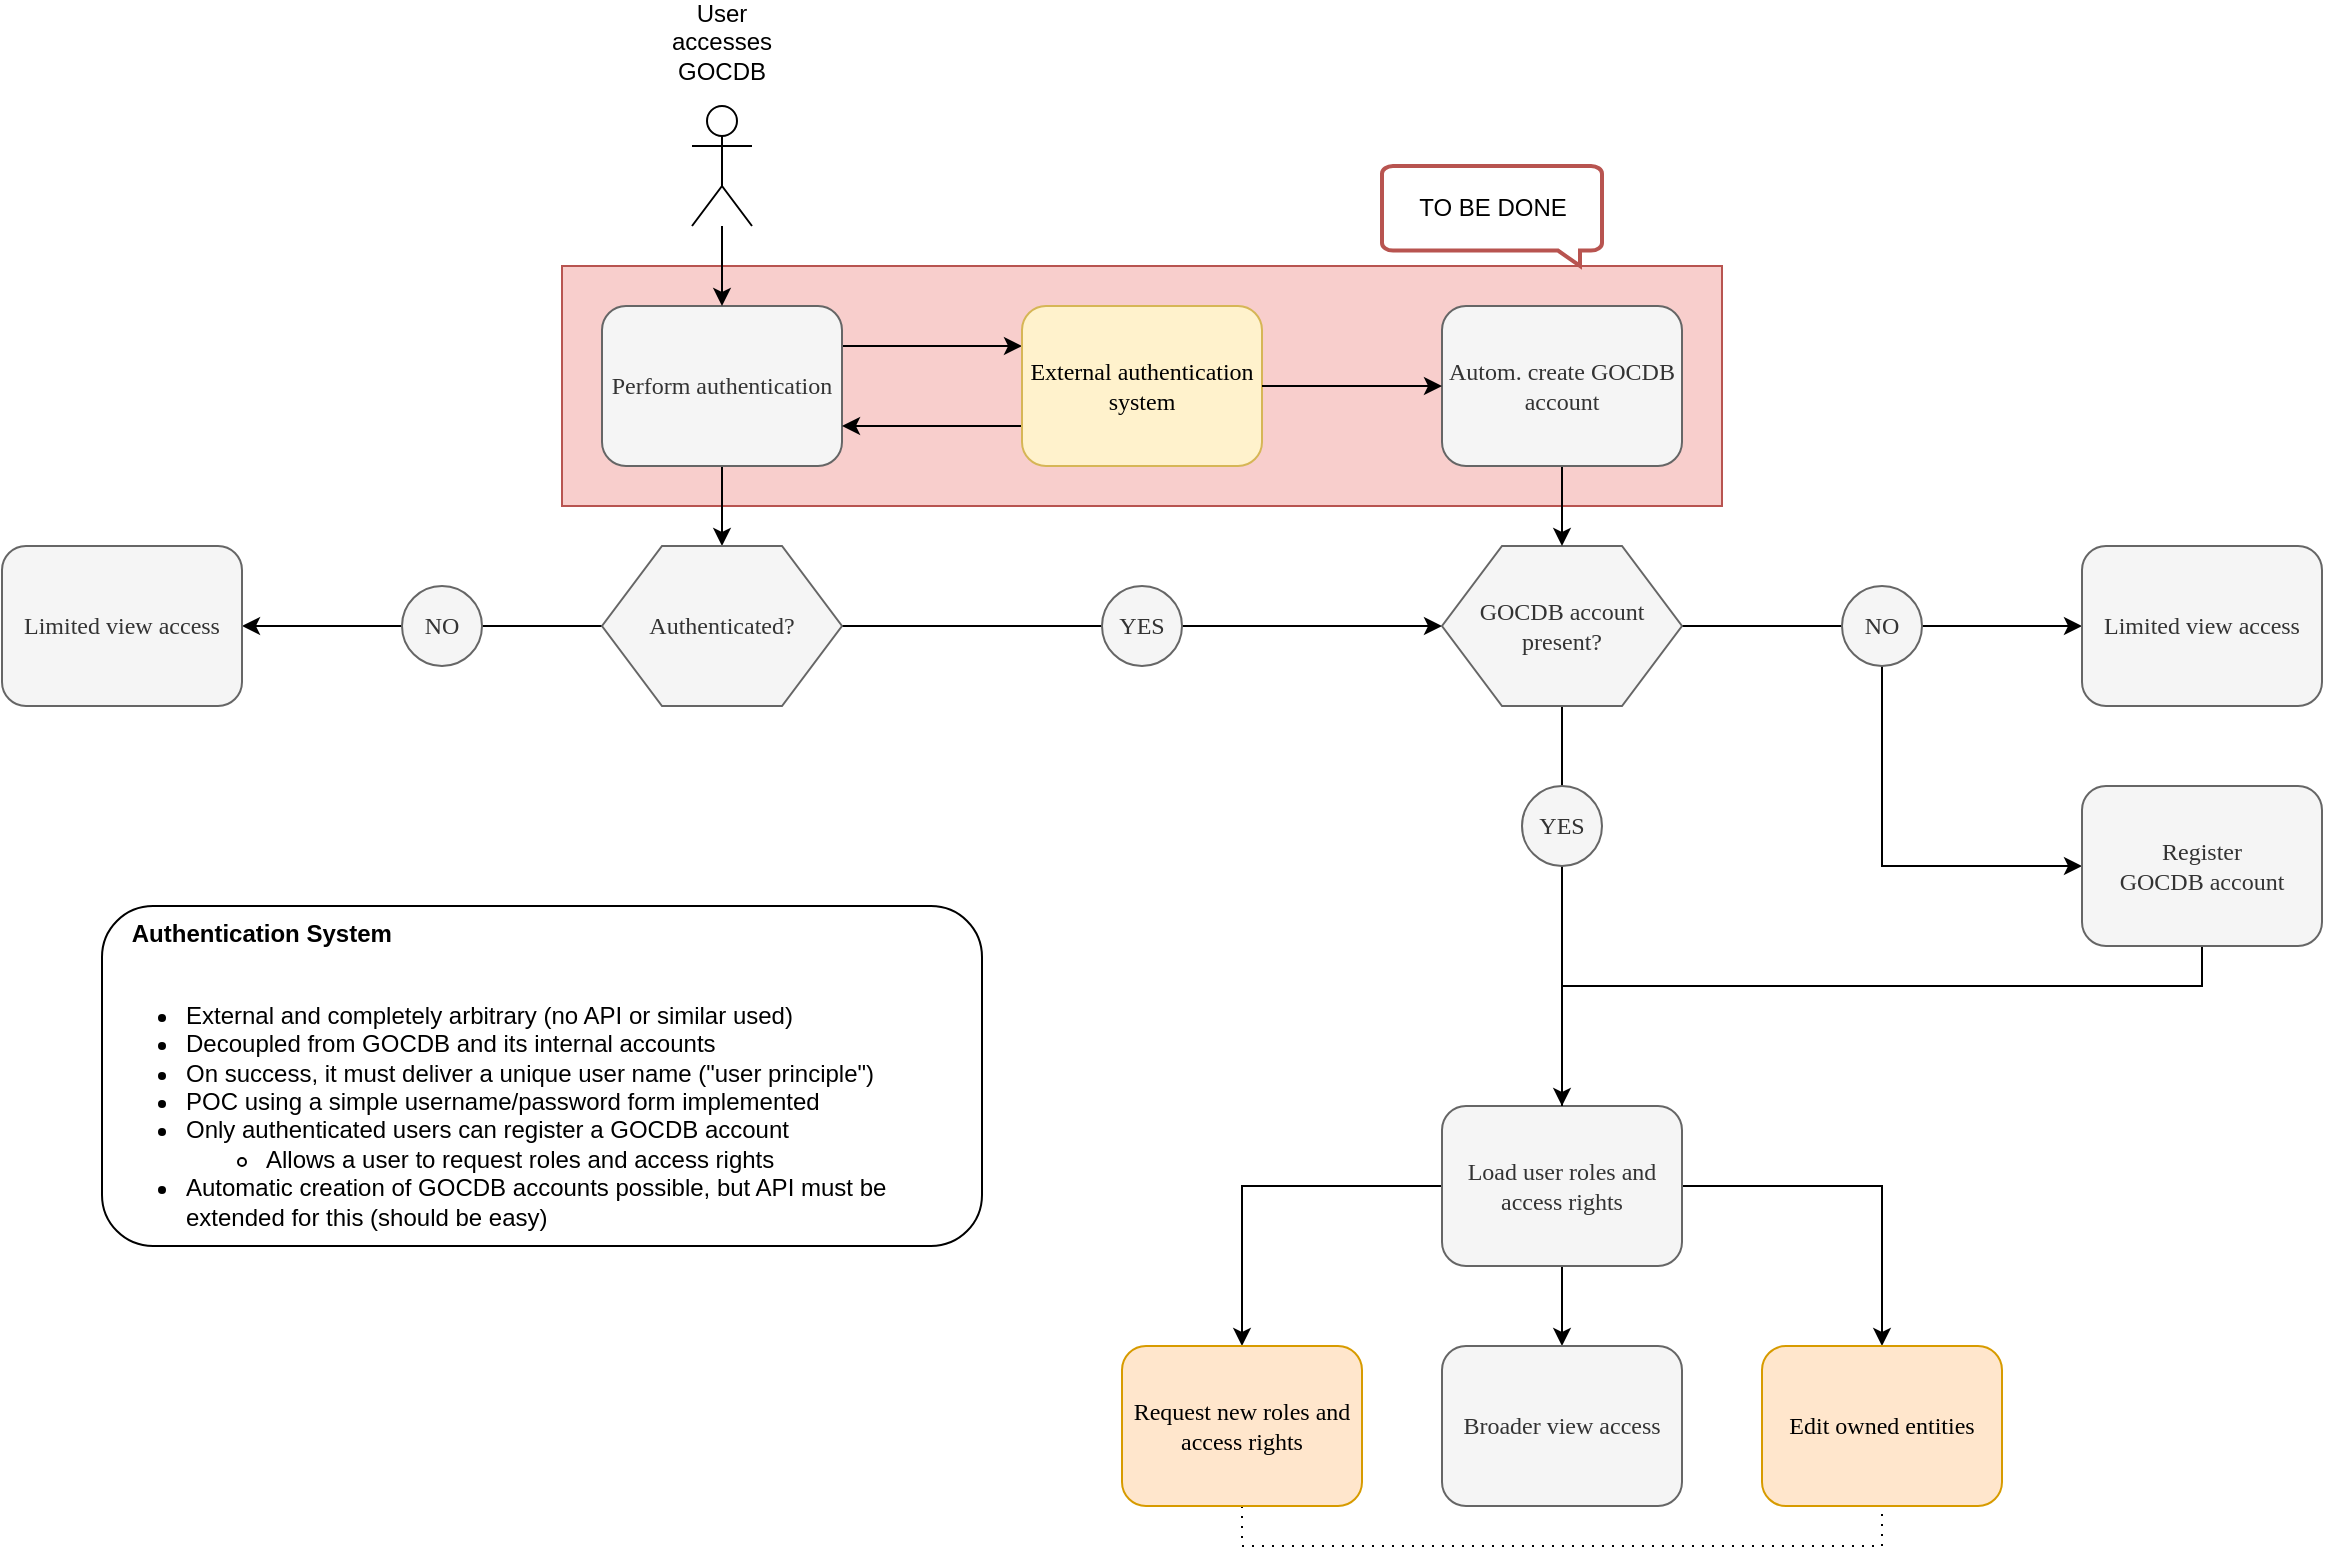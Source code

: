 <mxfile version="14.1.8" type="device"><diagram id="IAEAvfZ6SddZe4me4Cga" name="GOCDB auth. flow"><mxGraphModel dx="2062" dy="1182" grid="1" gridSize="10" guides="1" tooltips="1" connect="1" arrows="1" fold="1" page="1" pageScale="1" pageWidth="1920" pageHeight="1200" math="0" shadow="0"><root><mxCell id="XeUirWRKK5ZKF9riS_VE-0"/><mxCell id="XeUirWRKK5ZKF9riS_VE-1" parent="XeUirWRKK5ZKF9riS_VE-0"/><mxCell id="yLSOiLr1CpfF5XsoVxte-28" value="" style="rounded=0;whiteSpace=wrap;html=1;fillColor=#f8cecc;strokeColor=#B85450;" parent="XeUirWRKK5ZKF9riS_VE-1" vertex="1"><mxGeometry x="840" y="140" width="580" height="120" as="geometry"/></mxCell><mxCell id="3v8_zGdzhzV6cXb28pYp-3" style="edgeStyle=none;rounded=0;orthogonalLoop=1;jettySize=auto;html=1;endArrow=classic;" parent="XeUirWRKK5ZKF9riS_VE-1" source="EuFH3_j8wq3mi0vEzwfO-0" target="3v8_zGdzhzV6cXb28pYp-2" edge="1"><mxGeometry relative="1" as="geometry"/></mxCell><mxCell id="yLSOiLr1CpfF5XsoVxte-26" style="edgeStyle=orthogonalEdgeStyle;rounded=0;orthogonalLoop=1;jettySize=auto;html=1;endArrow=classic;" parent="XeUirWRKK5ZKF9riS_VE-1" source="EuFH3_j8wq3mi0vEzwfO-0" target="yLSOiLr1CpfF5XsoVxte-25" edge="1"><mxGeometry relative="1" as="geometry"><Array as="points"><mxPoint x="1030" y="180"/><mxPoint x="1030" y="180"/></Array></mxGeometry></mxCell><mxCell id="EuFH3_j8wq3mi0vEzwfO-0" value="Perform authentication" style="rounded=1;whiteSpace=wrap;html=1;shadow=0;labelBackgroundColor=none;strokeWidth=1;fontFamily=Verdana;fontSize=12;align=center;fillColor=#f5f5f5;strokeColor=#666666;fontColor=#333333;" parent="XeUirWRKK5ZKF9riS_VE-1" vertex="1"><mxGeometry x="860" y="160" width="120" height="80" as="geometry"/></mxCell><mxCell id="qj5f2xDtVB7RET3Wom1C-1" style="edgeStyle=none;rounded=0;orthogonalLoop=1;jettySize=auto;html=1;endArrow=none;endFill=0;" parent="XeUirWRKK5ZKF9riS_VE-1" source="3v8_zGdzhzV6cXb28pYp-2" target="qj5f2xDtVB7RET3Wom1C-0" edge="1"><mxGeometry relative="1" as="geometry"/></mxCell><mxCell id="yLSOiLr1CpfF5XsoVxte-4" style="edgeStyle=none;rounded=0;orthogonalLoop=1;jettySize=auto;html=1;entryX=0;entryY=0.5;entryDx=0;entryDy=0;endArrow=none;endFill=0;" parent="XeUirWRKK5ZKF9riS_VE-1" source="3v8_zGdzhzV6cXb28pYp-2" target="yLSOiLr1CpfF5XsoVxte-3" edge="1"><mxGeometry relative="1" as="geometry"/></mxCell><mxCell id="3v8_zGdzhzV6cXb28pYp-2" value="Authenticated?" style="shape=hexagon;perimeter=hexagonPerimeter;whiteSpace=wrap;html=1;rounded=0;shadow=0;labelBackgroundColor=none;strokeWidth=1;fontFamily=Verdana;fontSize=12;align=center;fillColor=#f5f5f5;strokeColor=#666666;fontColor=#333333;" parent="XeUirWRKK5ZKF9riS_VE-1" vertex="1"><mxGeometry x="860" y="280" width="120" height="80" as="geometry"/></mxCell><mxCell id="yLSOiLr1CpfF5XsoVxte-2" style="edgeStyle=none;rounded=0;orthogonalLoop=1;jettySize=auto;html=1;" parent="XeUirWRKK5ZKF9riS_VE-1" source="qj5f2xDtVB7RET3Wom1C-0" target="yLSOiLr1CpfF5XsoVxte-1" edge="1"><mxGeometry relative="1" as="geometry"/></mxCell><mxCell id="qj5f2xDtVB7RET3Wom1C-0" value="NO" style="ellipse;whiteSpace=wrap;html=1;rounded=1;shadow=0;labelBackgroundColor=none;strokeWidth=1;fontFamily=Verdana;fontSize=12;align=center;fillColor=#f5f5f5;strokeColor=#666666;fontColor=#333333;" parent="XeUirWRKK5ZKF9riS_VE-1" vertex="1"><mxGeometry x="760" y="300" width="40" height="40" as="geometry"/></mxCell><mxCell id="yLSOiLr1CpfF5XsoVxte-1" value="Limited view access" style="rounded=1;whiteSpace=wrap;html=1;shadow=0;labelBackgroundColor=none;strokeWidth=1;fontFamily=Verdana;fontSize=12;align=center;fillColor=#f5f5f5;strokeColor=#666666;fontColor=#333333;" parent="XeUirWRKK5ZKF9riS_VE-1" vertex="1"><mxGeometry x="560" y="280" width="120" height="80" as="geometry"/></mxCell><mxCell id="yLSOiLr1CpfF5XsoVxte-29" style="edgeStyle=orthogonalEdgeStyle;rounded=0;orthogonalLoop=1;jettySize=auto;html=1;endArrow=classic;" parent="XeUirWRKK5ZKF9riS_VE-1" source="yLSOiLr1CpfF5XsoVxte-3" target="yLSOiLr1CpfF5XsoVxte-5" edge="1"><mxGeometry relative="1" as="geometry"/></mxCell><mxCell id="yLSOiLr1CpfF5XsoVxte-3" value="YES" style="ellipse;whiteSpace=wrap;html=1;rounded=1;shadow=0;labelBackgroundColor=none;strokeWidth=1;fontFamily=Verdana;fontSize=12;align=center;fillColor=#f5f5f5;strokeColor=#666666;fontColor=#333333;" parent="XeUirWRKK5ZKF9riS_VE-1" vertex="1"><mxGeometry x="1110" y="300" width="40" height="40" as="geometry"/></mxCell><mxCell id="yLSOiLr1CpfF5XsoVxte-8" style="edgeStyle=none;rounded=0;orthogonalLoop=1;jettySize=auto;html=1;endArrow=none;endFill=0;" parent="XeUirWRKK5ZKF9riS_VE-1" source="yLSOiLr1CpfF5XsoVxte-5" target="yLSOiLr1CpfF5XsoVxte-7" edge="1"><mxGeometry relative="1" as="geometry"/></mxCell><mxCell id="yLSOiLr1CpfF5XsoVxte-10" style="edgeStyle=none;rounded=0;orthogonalLoop=1;jettySize=auto;html=1;endArrow=none;endFill=0;" parent="XeUirWRKK5ZKF9riS_VE-1" source="yLSOiLr1CpfF5XsoVxte-5" target="yLSOiLr1CpfF5XsoVxte-9" edge="1"><mxGeometry relative="1" as="geometry"/></mxCell><mxCell id="yLSOiLr1CpfF5XsoVxte-5" value="GOCDB account present?" style="shape=hexagon;perimeter=hexagonPerimeter;whiteSpace=wrap;html=1;rounded=0;shadow=0;labelBackgroundColor=none;strokeWidth=1;fontFamily=Verdana;fontSize=12;align=center;fillColor=#f5f5f5;strokeColor=#666666;fontColor=#333333;" parent="XeUirWRKK5ZKF9riS_VE-1" vertex="1"><mxGeometry x="1280" y="280" width="120" height="80" as="geometry"/></mxCell><mxCell id="yLSOiLr1CpfF5XsoVxte-12" style="edgeStyle=none;rounded=0;orthogonalLoop=1;jettySize=auto;html=1;endArrow=classic;" parent="XeUirWRKK5ZKF9riS_VE-1" source="yLSOiLr1CpfF5XsoVxte-7" target="yLSOiLr1CpfF5XsoVxte-11" edge="1"><mxGeometry relative="1" as="geometry"/></mxCell><mxCell id="yLSOiLr1CpfF5XsoVxte-7" value="YES" style="ellipse;whiteSpace=wrap;html=1;rounded=1;shadow=0;labelBackgroundColor=none;strokeWidth=1;fontFamily=Verdana;fontSize=12;align=center;fillColor=#f5f5f5;strokeColor=#666666;fontColor=#333333;" parent="XeUirWRKK5ZKF9riS_VE-1" vertex="1"><mxGeometry x="1320" y="400" width="40" height="40" as="geometry"/></mxCell><mxCell id="yLSOiLr1CpfF5XsoVxte-15" style="edgeStyle=none;rounded=0;orthogonalLoop=1;jettySize=auto;html=1;endArrow=classic;" parent="XeUirWRKK5ZKF9riS_VE-1" source="yLSOiLr1CpfF5XsoVxte-9" target="yLSOiLr1CpfF5XsoVxte-14" edge="1"><mxGeometry relative="1" as="geometry"/></mxCell><mxCell id="yLSOiLr1CpfF5XsoVxte-17" style="edgeStyle=orthogonalEdgeStyle;rounded=0;orthogonalLoop=1;jettySize=auto;html=1;endArrow=classic;" parent="XeUirWRKK5ZKF9riS_VE-1" source="yLSOiLr1CpfF5XsoVxte-9" target="yLSOiLr1CpfF5XsoVxte-16" edge="1"><mxGeometry relative="1" as="geometry"><Array as="points"><mxPoint x="1500" y="440"/></Array></mxGeometry></mxCell><mxCell id="yLSOiLr1CpfF5XsoVxte-9" value="NO" style="ellipse;whiteSpace=wrap;html=1;rounded=1;shadow=0;labelBackgroundColor=none;strokeWidth=1;fontFamily=Verdana;fontSize=12;align=center;fillColor=#f5f5f5;strokeColor=#666666;fontColor=#333333;" parent="XeUirWRKK5ZKF9riS_VE-1" vertex="1"><mxGeometry x="1480" y="300" width="40" height="40" as="geometry"/></mxCell><mxCell id="yLSOiLr1CpfF5XsoVxte-19" style="edgeStyle=orthogonalEdgeStyle;rounded=0;orthogonalLoop=1;jettySize=auto;html=1;endArrow=classic;" parent="XeUirWRKK5ZKF9riS_VE-1" source="yLSOiLr1CpfF5XsoVxte-11" target="yLSOiLr1CpfF5XsoVxte-18" edge="1"><mxGeometry relative="1" as="geometry"/></mxCell><mxCell id="yLSOiLr1CpfF5XsoVxte-21" style="edgeStyle=orthogonalEdgeStyle;rounded=0;orthogonalLoop=1;jettySize=auto;html=1;endArrow=classic;" parent="XeUirWRKK5ZKF9riS_VE-1" source="yLSOiLr1CpfF5XsoVxte-11" target="yLSOiLr1CpfF5XsoVxte-20" edge="1"><mxGeometry relative="1" as="geometry"/></mxCell><mxCell id="yLSOiLr1CpfF5XsoVxte-23" style="edgeStyle=orthogonalEdgeStyle;rounded=0;orthogonalLoop=1;jettySize=auto;html=1;endArrow=classic;" parent="XeUirWRKK5ZKF9riS_VE-1" source="yLSOiLr1CpfF5XsoVxte-11" target="yLSOiLr1CpfF5XsoVxte-22" edge="1"><mxGeometry relative="1" as="geometry"/></mxCell><mxCell id="yLSOiLr1CpfF5XsoVxte-11" value="Load user roles and access rights" style="rounded=1;whiteSpace=wrap;html=1;shadow=0;labelBackgroundColor=none;strokeWidth=1;fontFamily=Verdana;fontSize=12;align=center;fillColor=#f5f5f5;strokeColor=#666666;fontColor=#333333;" parent="XeUirWRKK5ZKF9riS_VE-1" vertex="1"><mxGeometry x="1280" y="560" width="120" height="80" as="geometry"/></mxCell><mxCell id="yLSOiLr1CpfF5XsoVxte-14" value="Limited view access" style="rounded=1;whiteSpace=wrap;html=1;shadow=0;labelBackgroundColor=none;strokeWidth=1;fontFamily=Verdana;fontSize=12;align=center;fillColor=#f5f5f5;strokeColor=#666666;fontColor=#333333;" parent="XeUirWRKK5ZKF9riS_VE-1" vertex="1"><mxGeometry x="1600" y="280" width="120" height="80" as="geometry"/></mxCell><mxCell id="yLSOiLr1CpfF5XsoVxte-24" style="edgeStyle=orthogonalEdgeStyle;rounded=0;orthogonalLoop=1;jettySize=auto;html=1;endArrow=none;endFill=0;" parent="XeUirWRKK5ZKF9riS_VE-1" source="yLSOiLr1CpfF5XsoVxte-16" target="yLSOiLr1CpfF5XsoVxte-11" edge="1"><mxGeometry relative="1" as="geometry"><Array as="points"><mxPoint x="1660" y="500"/><mxPoint x="1340" y="500"/></Array></mxGeometry></mxCell><mxCell id="yLSOiLr1CpfF5XsoVxte-16" value="Register GOCDB&amp;nbsp;account" style="rounded=1;whiteSpace=wrap;html=1;shadow=0;labelBackgroundColor=none;strokeWidth=1;fontFamily=Verdana;fontSize=12;align=center;fillColor=#f5f5f5;strokeColor=#666666;fontColor=#333333;" parent="XeUirWRKK5ZKF9riS_VE-1" vertex="1"><mxGeometry x="1600" y="400" width="120" height="80" as="geometry"/></mxCell><mxCell id="yLSOiLr1CpfF5XsoVxte-18" value="Broader view access" style="rounded=1;whiteSpace=wrap;html=1;shadow=0;labelBackgroundColor=none;strokeWidth=1;fontFamily=Verdana;fontSize=12;align=center;fillColor=#f5f5f5;strokeColor=#666666;fontColor=#333333;" parent="XeUirWRKK5ZKF9riS_VE-1" vertex="1"><mxGeometry x="1280" y="680" width="120" height="80" as="geometry"/></mxCell><mxCell id="yLSOiLr1CpfF5XsoVxte-20" value="Edit owned entities" style="rounded=1;whiteSpace=wrap;html=1;shadow=0;labelBackgroundColor=none;strokeWidth=1;fontFamily=Verdana;fontSize=12;align=center;fillColor=#ffe6cc;strokeColor=#d79b00;" parent="XeUirWRKK5ZKF9riS_VE-1" vertex="1"><mxGeometry x="1440" y="680" width="120" height="80" as="geometry"/></mxCell><mxCell id="yLSOiLr1CpfF5XsoVxte-37" style="edgeStyle=orthogonalEdgeStyle;rounded=0;orthogonalLoop=1;jettySize=auto;html=1;endArrow=none;endFill=0;dashed=1;dashPattern=1 4;" parent="XeUirWRKK5ZKF9riS_VE-1" source="yLSOiLr1CpfF5XsoVxte-22" target="yLSOiLr1CpfF5XsoVxte-20" edge="1"><mxGeometry relative="1" as="geometry"><Array as="points"><mxPoint x="1180" y="780"/><mxPoint x="1500" y="780"/></Array></mxGeometry></mxCell><mxCell id="yLSOiLr1CpfF5XsoVxte-22" value="Request new roles and access rights" style="rounded=1;whiteSpace=wrap;html=1;shadow=0;labelBackgroundColor=none;strokeWidth=1;fontFamily=Verdana;fontSize=12;align=center;fillColor=#ffe6cc;strokeColor=#d79b00;" parent="XeUirWRKK5ZKF9riS_VE-1" vertex="1"><mxGeometry x="1120" y="680" width="120" height="80" as="geometry"/></mxCell><mxCell id="yLSOiLr1CpfF5XsoVxte-27" style="edgeStyle=orthogonalEdgeStyle;rounded=0;orthogonalLoop=1;jettySize=auto;html=1;endArrow=classic;" parent="XeUirWRKK5ZKF9riS_VE-1" source="yLSOiLr1CpfF5XsoVxte-25" target="EuFH3_j8wq3mi0vEzwfO-0" edge="1"><mxGeometry relative="1" as="geometry"><Array as="points"><mxPoint x="1040" y="220"/><mxPoint x="1040" y="220"/></Array></mxGeometry></mxCell><mxCell id="yLSOiLr1CpfF5XsoVxte-30" style="edgeStyle=orthogonalEdgeStyle;rounded=0;orthogonalLoop=1;jettySize=auto;html=1;endArrow=classic;" parent="XeUirWRKK5ZKF9riS_VE-1" source="yLSOiLr1CpfF5XsoVxte-31" target="yLSOiLr1CpfF5XsoVxte-5" edge="1"><mxGeometry relative="1" as="geometry"/></mxCell><mxCell id="yLSOiLr1CpfF5XsoVxte-25" value="External authentication system" style="rounded=1;whiteSpace=wrap;html=1;shadow=0;labelBackgroundColor=none;strokeWidth=1;fontFamily=Verdana;fontSize=12;align=center;fillColor=#fff2cc;strokeColor=#d6b656;" parent="XeUirWRKK5ZKF9riS_VE-1" vertex="1"><mxGeometry x="1070" y="160" width="120" height="80" as="geometry"/></mxCell><mxCell id="yLSOiLr1CpfF5XsoVxte-31" value="Autom. create GOCDB account" style="rounded=1;whiteSpace=wrap;html=1;shadow=0;labelBackgroundColor=none;strokeWidth=1;fontFamily=Verdana;fontSize=12;align=center;fillColor=#f5f5f5;strokeColor=#666666;fontColor=#333333;" parent="XeUirWRKK5ZKF9riS_VE-1" vertex="1"><mxGeometry x="1280" y="160" width="120" height="80" as="geometry"/></mxCell><mxCell id="yLSOiLr1CpfF5XsoVxte-32" style="edgeStyle=orthogonalEdgeStyle;rounded=0;orthogonalLoop=1;jettySize=auto;html=1;endArrow=classic;" parent="XeUirWRKK5ZKF9riS_VE-1" source="yLSOiLr1CpfF5XsoVxte-25" target="yLSOiLr1CpfF5XsoVxte-31" edge="1"><mxGeometry relative="1" as="geometry"><mxPoint x="1200" y="200" as="sourcePoint"/><mxPoint x="1340" y="280" as="targetPoint"/></mxGeometry></mxCell><mxCell id="yLSOiLr1CpfF5XsoVxte-33" value="TO BE DONE" style="html=1;verticalLabelPosition=middle;align=center;labelBackgroundColor=#ffffff;verticalAlign=middle;strokeWidth=2;shadow=0;dashed=0;shape=mxgraph.ios7.icons.message;rounded=1;labelPosition=center;spacingTop=-8;strokeColor=#B85450;" parent="XeUirWRKK5ZKF9riS_VE-1" vertex="1"><mxGeometry x="1250" y="90" width="110" height="50" as="geometry"/></mxCell><mxCell id="yLSOiLr1CpfF5XsoVxte-35" style="edgeStyle=orthogonalEdgeStyle;rounded=0;orthogonalLoop=1;jettySize=auto;html=1;endArrow=classic;" parent="XeUirWRKK5ZKF9riS_VE-1" source="yLSOiLr1CpfF5XsoVxte-34" target="EuFH3_j8wq3mi0vEzwfO-0" edge="1"><mxGeometry relative="1" as="geometry"/></mxCell><mxCell id="yLSOiLr1CpfF5XsoVxte-34" value="User accesses GOCDB" style="shape=umlActor;verticalLabelPosition=top;verticalAlign=top;outlineConnect=0;rounded=1;labelPosition=center;align=center;spacingTop=0;spacing=2;labelBackgroundColor=#ffffff;labelBorderColor=none;horizontal=1;whiteSpace=wrap;" parent="XeUirWRKK5ZKF9riS_VE-1" vertex="1"><mxGeometry x="905" y="60" width="30" height="60" as="geometry"/></mxCell><mxCell id="5aagRbKmOvc-aEmbjw92-0" value="&lt;b&gt;&amp;nbsp; &amp;nbsp; Authentication System&lt;/b&gt;&lt;br&gt;&lt;br&gt;&lt;ul&gt;&lt;li&gt;External and completely arbitrary (no API or similar used)&lt;/li&gt;&lt;li&gt;Decoupled from GOCDB and its internal accounts&lt;/li&gt;&lt;li&gt;On success, it must deliver a unique user name (&quot;user principle&quot;)&lt;/li&gt;&lt;li&gt;POC using a simple username/password form implemented&lt;/li&gt;&lt;li&gt;Only authenticated users can register a GOCDB account&lt;/li&gt;&lt;ul&gt;&lt;li&gt;Allows a user to request roles and access rights&lt;/li&gt;&lt;/ul&gt;&lt;li&gt;Automatic creation of GOCDB accounts possible, but API must be extended for this (should be easy)&lt;/li&gt;&lt;/ul&gt;" style="text;html=1;align=left;verticalAlign=top;whiteSpace=wrap;rounded=1;strokeColor=#000000;sketch=0;" vertex="1" parent="XeUirWRKK5ZKF9riS_VE-1"><mxGeometry x="610" y="460" width="440" height="170" as="geometry"/></mxCell></root></mxGraphModel></diagram></mxfile>